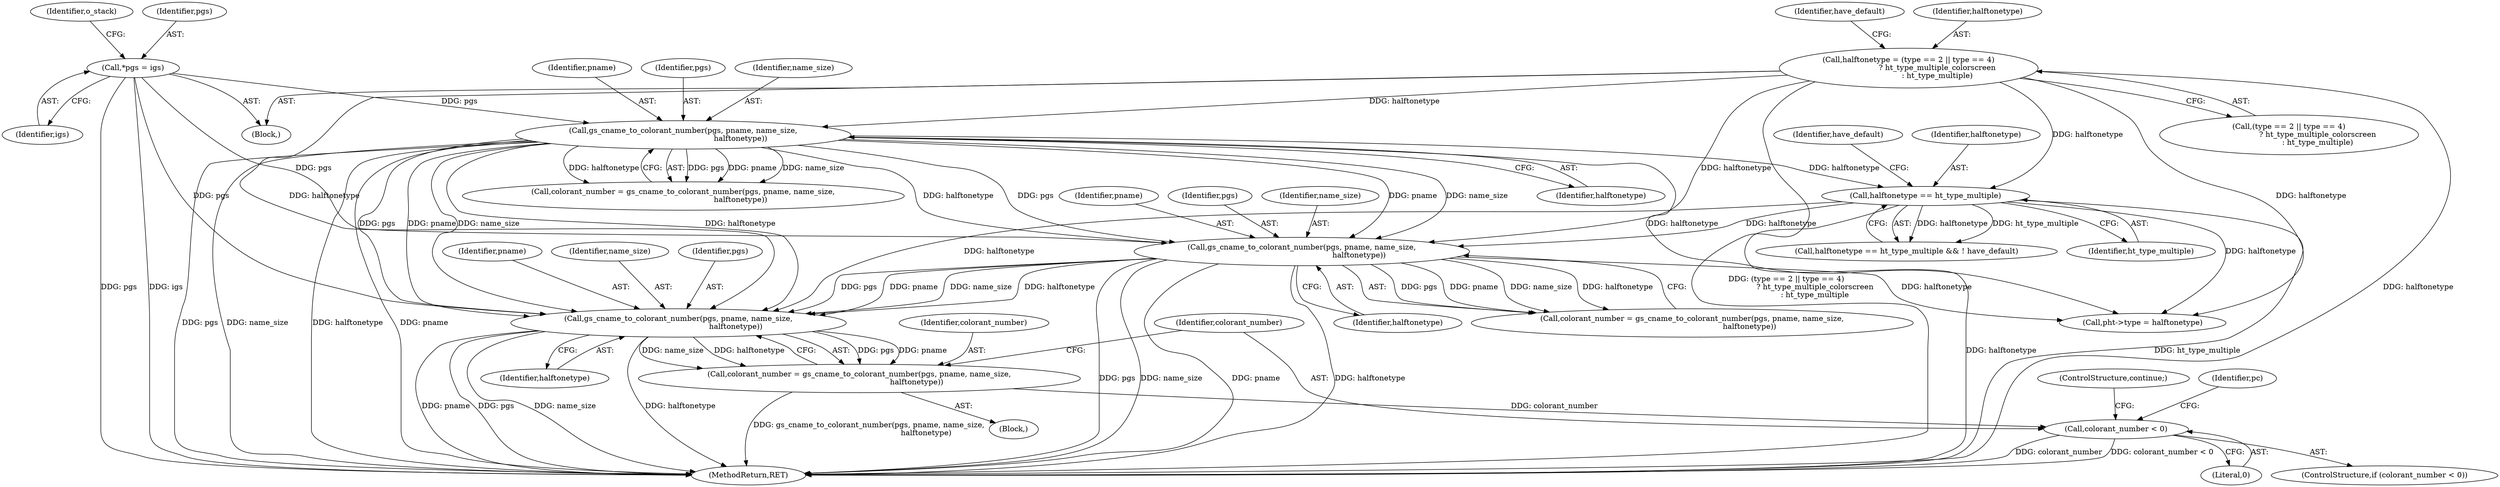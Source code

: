 digraph "0_ghostscript_f5c7555c30393e64ec1f5ab0dfae5b55b3b3fc78@pointer" {
"1000752" [label="(Call,gs_cname_to_colorant_number(pgs, pname, name_size,\n                                                halftonetype))"];
"1000495" [label="(Call,gs_cname_to_colorant_number(pgs, pname, name_size,\n                                                halftonetype))"];
"1000177" [label="(Call,*pgs = igs)"];
"1000309" [label="(Call,gs_cname_to_colorant_number(pgs, pname, name_size,\n                                                halftonetype))"];
"1000236" [label="(Call,halftonetype = (type == 2 || type == 4)\n                        ? ht_type_multiple_colorscreen\n                        : ht_type_multiple)"];
"1000352" [label="(Call,halftonetype == ht_type_multiple)"];
"1000750" [label="(Call,colorant_number = gs_cname_to_colorant_number(pgs, pname, name_size,\n                                                halftonetype))"];
"1000758" [label="(Call,colorant_number < 0)"];
"1000760" [label="(Literal,0)"];
"1000249" [label="(Identifier,have_default)"];
"1000354" [label="(Identifier,ht_type_multiple)"];
"1000237" [label="(Identifier,halftonetype)"];
"1000750" [label="(Call,colorant_number = gs_cname_to_colorant_number(pgs, pname, name_size,\n                                                halftonetype))"];
"1000353" [label="(Identifier,halftonetype)"];
"1000698" [label="(Block,)"];
"1000752" [label="(Call,gs_cname_to_colorant_number(pgs, pname, name_size,\n                                                halftonetype))"];
"1000312" [label="(Identifier,name_size)"];
"1000177" [label="(Call,*pgs = igs)"];
"1000756" [label="(Identifier,halftonetype)"];
"1000497" [label="(Identifier,pname)"];
"1000754" [label="(Identifier,pname)"];
"1000759" [label="(Identifier,colorant_number)"];
"1000351" [label="(Call,halftonetype == ht_type_multiple && ! have_default)"];
"1000311" [label="(Identifier,pname)"];
"1000493" [label="(Call,colorant_number = gs_cname_to_colorant_number(pgs, pname, name_size,\n                                                halftonetype))"];
"1000647" [label="(Call,pht->type = halftonetype)"];
"1000356" [label="(Identifier,have_default)"];
"1000496" [label="(Identifier,pgs)"];
"1000310" [label="(Identifier,pgs)"];
"1000185" [label="(Identifier,o_stack)"];
"1000755" [label="(Identifier,name_size)"];
"1000495" [label="(Call,gs_cname_to_colorant_number(pgs, pname, name_size,\n                                                halftonetype))"];
"1000309" [label="(Call,gs_cname_to_colorant_number(pgs, pname, name_size,\n                                                halftonetype))"];
"1000498" [label="(Identifier,name_size)"];
"1000313" [label="(Identifier,halftonetype)"];
"1001042" [label="(MethodReturn,RET)"];
"1000758" [label="(Call,colorant_number < 0)"];
"1000238" [label="(Call,(type == 2 || type == 4)\n                        ? ht_type_multiple_colorscreen\n                        : ht_type_multiple)"];
"1000751" [label="(Identifier,colorant_number)"];
"1000178" [label="(Identifier,pgs)"];
"1000753" [label="(Identifier,pgs)"];
"1000236" [label="(Call,halftonetype = (type == 2 || type == 4)\n                        ? ht_type_multiple_colorscreen\n                        : ht_type_multiple)"];
"1000127" [label="(Block,)"];
"1000307" [label="(Call,colorant_number = gs_cname_to_colorant_number(pgs, pname, name_size,\n                                                halftonetype))"];
"1000757" [label="(ControlStructure,if (colorant_number < 0))"];
"1000352" [label="(Call,halftonetype == ht_type_multiple)"];
"1000499" [label="(Identifier,halftonetype)"];
"1000761" [label="(ControlStructure,continue;)"];
"1000179" [label="(Identifier,igs)"];
"1000765" [label="(Identifier,pc)"];
"1000752" -> "1000750"  [label="AST: "];
"1000752" -> "1000756"  [label="CFG: "];
"1000753" -> "1000752"  [label="AST: "];
"1000754" -> "1000752"  [label="AST: "];
"1000755" -> "1000752"  [label="AST: "];
"1000756" -> "1000752"  [label="AST: "];
"1000750" -> "1000752"  [label="CFG: "];
"1000752" -> "1001042"  [label="DDG: pname"];
"1000752" -> "1001042"  [label="DDG: pgs"];
"1000752" -> "1001042"  [label="DDG: name_size"];
"1000752" -> "1001042"  [label="DDG: halftonetype"];
"1000752" -> "1000750"  [label="DDG: pgs"];
"1000752" -> "1000750"  [label="DDG: pname"];
"1000752" -> "1000750"  [label="DDG: name_size"];
"1000752" -> "1000750"  [label="DDG: halftonetype"];
"1000495" -> "1000752"  [label="DDG: pgs"];
"1000495" -> "1000752"  [label="DDG: pname"];
"1000495" -> "1000752"  [label="DDG: name_size"];
"1000495" -> "1000752"  [label="DDG: halftonetype"];
"1000177" -> "1000752"  [label="DDG: pgs"];
"1000309" -> "1000752"  [label="DDG: pgs"];
"1000309" -> "1000752"  [label="DDG: pname"];
"1000309" -> "1000752"  [label="DDG: name_size"];
"1000309" -> "1000752"  [label="DDG: halftonetype"];
"1000236" -> "1000752"  [label="DDG: halftonetype"];
"1000352" -> "1000752"  [label="DDG: halftonetype"];
"1000495" -> "1000493"  [label="AST: "];
"1000495" -> "1000499"  [label="CFG: "];
"1000496" -> "1000495"  [label="AST: "];
"1000497" -> "1000495"  [label="AST: "];
"1000498" -> "1000495"  [label="AST: "];
"1000499" -> "1000495"  [label="AST: "];
"1000493" -> "1000495"  [label="CFG: "];
"1000495" -> "1001042"  [label="DDG: pgs"];
"1000495" -> "1001042"  [label="DDG: name_size"];
"1000495" -> "1001042"  [label="DDG: pname"];
"1000495" -> "1001042"  [label="DDG: halftonetype"];
"1000495" -> "1000493"  [label="DDG: pgs"];
"1000495" -> "1000493"  [label="DDG: pname"];
"1000495" -> "1000493"  [label="DDG: name_size"];
"1000495" -> "1000493"  [label="DDG: halftonetype"];
"1000177" -> "1000495"  [label="DDG: pgs"];
"1000309" -> "1000495"  [label="DDG: pgs"];
"1000309" -> "1000495"  [label="DDG: pname"];
"1000309" -> "1000495"  [label="DDG: name_size"];
"1000309" -> "1000495"  [label="DDG: halftonetype"];
"1000236" -> "1000495"  [label="DDG: halftonetype"];
"1000352" -> "1000495"  [label="DDG: halftonetype"];
"1000495" -> "1000647"  [label="DDG: halftonetype"];
"1000177" -> "1000127"  [label="AST: "];
"1000177" -> "1000179"  [label="CFG: "];
"1000178" -> "1000177"  [label="AST: "];
"1000179" -> "1000177"  [label="AST: "];
"1000185" -> "1000177"  [label="CFG: "];
"1000177" -> "1001042"  [label="DDG: pgs"];
"1000177" -> "1001042"  [label="DDG: igs"];
"1000177" -> "1000309"  [label="DDG: pgs"];
"1000309" -> "1000307"  [label="AST: "];
"1000309" -> "1000313"  [label="CFG: "];
"1000310" -> "1000309"  [label="AST: "];
"1000311" -> "1000309"  [label="AST: "];
"1000312" -> "1000309"  [label="AST: "];
"1000313" -> "1000309"  [label="AST: "];
"1000307" -> "1000309"  [label="CFG: "];
"1000309" -> "1001042"  [label="DDG: pgs"];
"1000309" -> "1001042"  [label="DDG: name_size"];
"1000309" -> "1001042"  [label="DDG: halftonetype"];
"1000309" -> "1001042"  [label="DDG: pname"];
"1000309" -> "1000307"  [label="DDG: pgs"];
"1000309" -> "1000307"  [label="DDG: pname"];
"1000309" -> "1000307"  [label="DDG: name_size"];
"1000309" -> "1000307"  [label="DDG: halftonetype"];
"1000236" -> "1000309"  [label="DDG: halftonetype"];
"1000309" -> "1000352"  [label="DDG: halftonetype"];
"1000309" -> "1000647"  [label="DDG: halftonetype"];
"1000236" -> "1000127"  [label="AST: "];
"1000236" -> "1000238"  [label="CFG: "];
"1000237" -> "1000236"  [label="AST: "];
"1000238" -> "1000236"  [label="AST: "];
"1000249" -> "1000236"  [label="CFG: "];
"1000236" -> "1001042"  [label="DDG: halftonetype"];
"1000236" -> "1001042"  [label="DDG: (type == 2 || type == 4)\n                        ? ht_type_multiple_colorscreen\n                        : ht_type_multiple"];
"1000236" -> "1000352"  [label="DDG: halftonetype"];
"1000236" -> "1000647"  [label="DDG: halftonetype"];
"1000352" -> "1000351"  [label="AST: "];
"1000352" -> "1000354"  [label="CFG: "];
"1000353" -> "1000352"  [label="AST: "];
"1000354" -> "1000352"  [label="AST: "];
"1000356" -> "1000352"  [label="CFG: "];
"1000351" -> "1000352"  [label="CFG: "];
"1000352" -> "1001042"  [label="DDG: halftonetype"];
"1000352" -> "1001042"  [label="DDG: ht_type_multiple"];
"1000352" -> "1000351"  [label="DDG: halftonetype"];
"1000352" -> "1000351"  [label="DDG: ht_type_multiple"];
"1000352" -> "1000647"  [label="DDG: halftonetype"];
"1000750" -> "1000698"  [label="AST: "];
"1000751" -> "1000750"  [label="AST: "];
"1000759" -> "1000750"  [label="CFG: "];
"1000750" -> "1001042"  [label="DDG: gs_cname_to_colorant_number(pgs, pname, name_size,\n                                                halftonetype)"];
"1000750" -> "1000758"  [label="DDG: colorant_number"];
"1000758" -> "1000757"  [label="AST: "];
"1000758" -> "1000760"  [label="CFG: "];
"1000759" -> "1000758"  [label="AST: "];
"1000760" -> "1000758"  [label="AST: "];
"1000761" -> "1000758"  [label="CFG: "];
"1000765" -> "1000758"  [label="CFG: "];
"1000758" -> "1001042"  [label="DDG: colorant_number < 0"];
"1000758" -> "1001042"  [label="DDG: colorant_number"];
}
